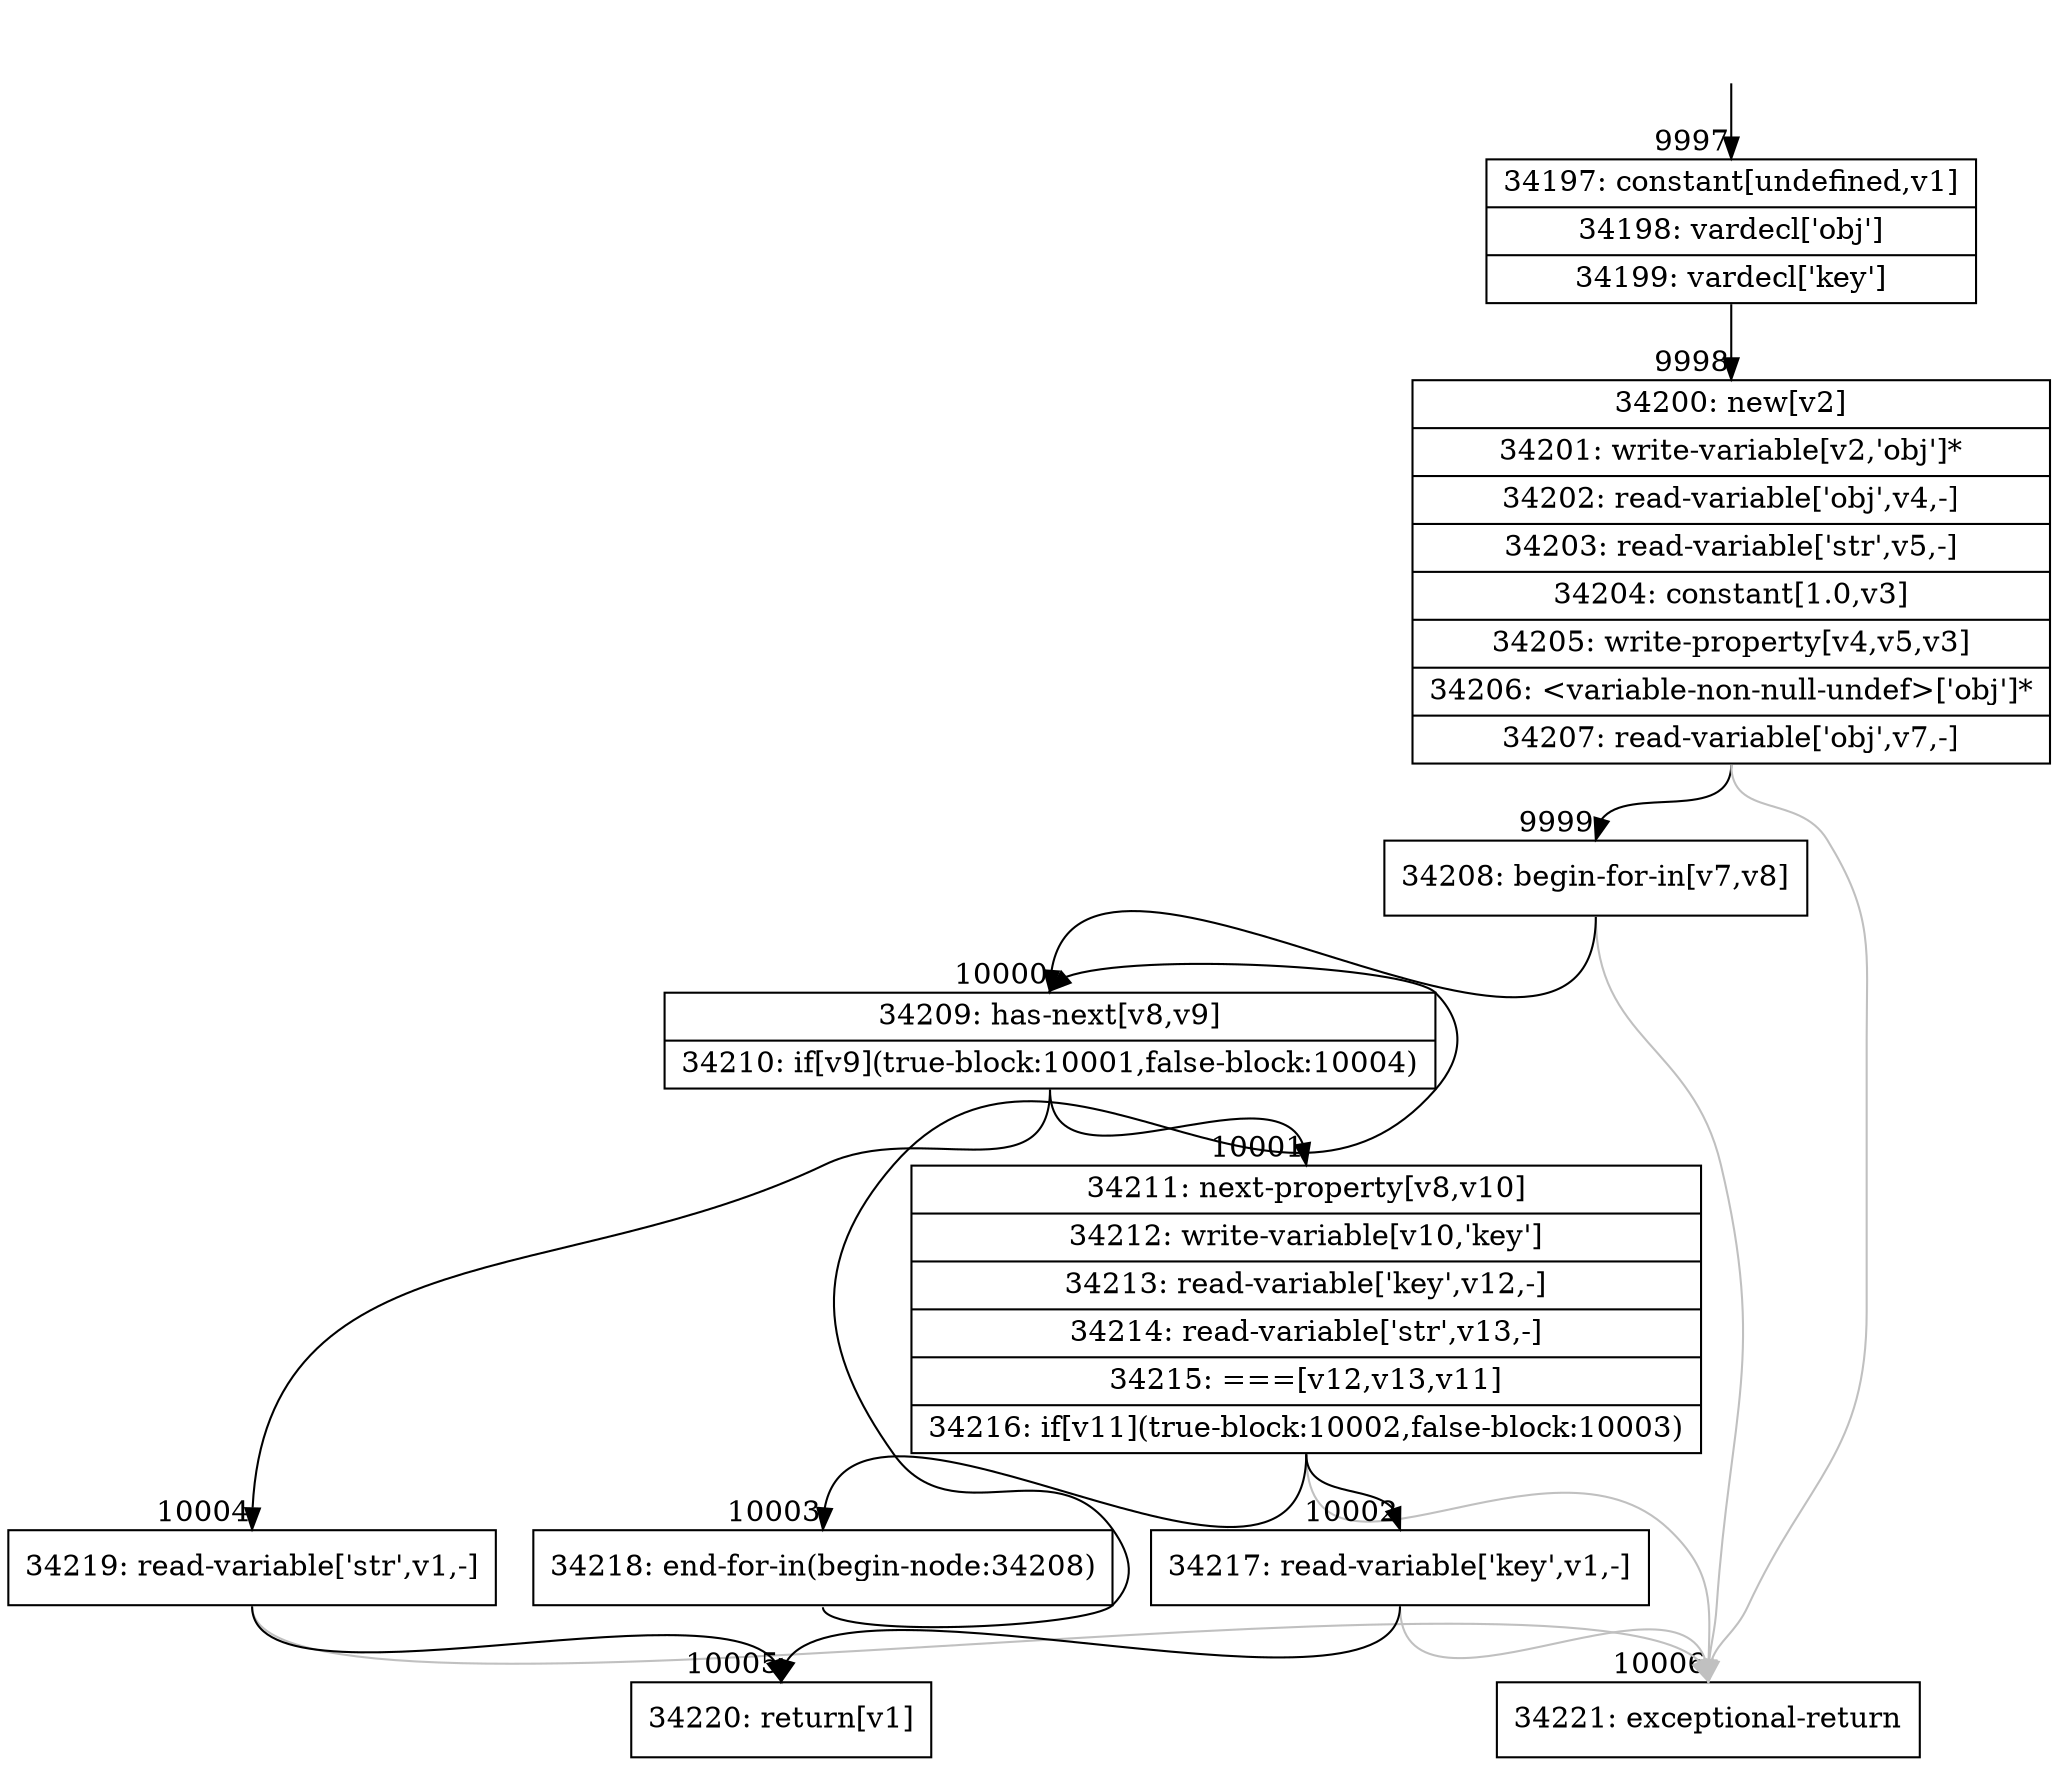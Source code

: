 digraph {
rankdir="TD"
BB_entry858[shape=none,label=""];
BB_entry858 -> BB9997 [tailport=s, headport=n, headlabel="    9997"]
BB9997 [shape=record label="{34197: constant[undefined,v1]|34198: vardecl['obj']|34199: vardecl['key']}" ] 
BB9997 -> BB9998 [tailport=s, headport=n, headlabel="      9998"]
BB9998 [shape=record label="{34200: new[v2]|34201: write-variable[v2,'obj']*|34202: read-variable['obj',v4,-]|34203: read-variable['str',v5,-]|34204: constant[1.0,v3]|34205: write-property[v4,v5,v3]|34206: \<variable-non-null-undef\>['obj']*|34207: read-variable['obj',v7,-]}" ] 
BB9998 -> BB9999 [tailport=s, headport=n, headlabel="      9999"]
BB9998 -> BB10006 [tailport=s, headport=n, color=gray, headlabel="      10006"]
BB9999 [shape=record label="{34208: begin-for-in[v7,v8]}" ] 
BB9999 -> BB10000 [tailport=s, headport=n, headlabel="      10000"]
BB9999 -> BB10006 [tailport=s, headport=n, color=gray]
BB10000 [shape=record label="{34209: has-next[v8,v9]|34210: if[v9](true-block:10001,false-block:10004)}" ] 
BB10000 -> BB10001 [tailport=s, headport=n, headlabel="      10001"]
BB10000 -> BB10004 [tailport=s, headport=n, headlabel="      10004"]
BB10001 [shape=record label="{34211: next-property[v8,v10]|34212: write-variable[v10,'key']|34213: read-variable['key',v12,-]|34214: read-variable['str',v13,-]|34215: ===[v12,v13,v11]|34216: if[v11](true-block:10002,false-block:10003)}" ] 
BB10001 -> BB10002 [tailport=s, headport=n, headlabel="      10002"]
BB10001 -> BB10003 [tailport=s, headport=n, headlabel="      10003"]
BB10001 -> BB10006 [tailport=s, headport=n, color=gray]
BB10002 [shape=record label="{34217: read-variable['key',v1,-]}" ] 
BB10002 -> BB10005 [tailport=s, headport=n, headlabel="      10005"]
BB10002 -> BB10006 [tailport=s, headport=n, color=gray]
BB10003 [shape=record label="{34218: end-for-in(begin-node:34208)}" ] 
BB10003 -> BB10000 [tailport=s, headport=n]
BB10004 [shape=record label="{34219: read-variable['str',v1,-]}" ] 
BB10004 -> BB10005 [tailport=s, headport=n]
BB10004 -> BB10006 [tailport=s, headport=n, color=gray]
BB10005 [shape=record label="{34220: return[v1]}" ] 
BB10006 [shape=record label="{34221: exceptional-return}" ] 
//#$~ 17970
}
